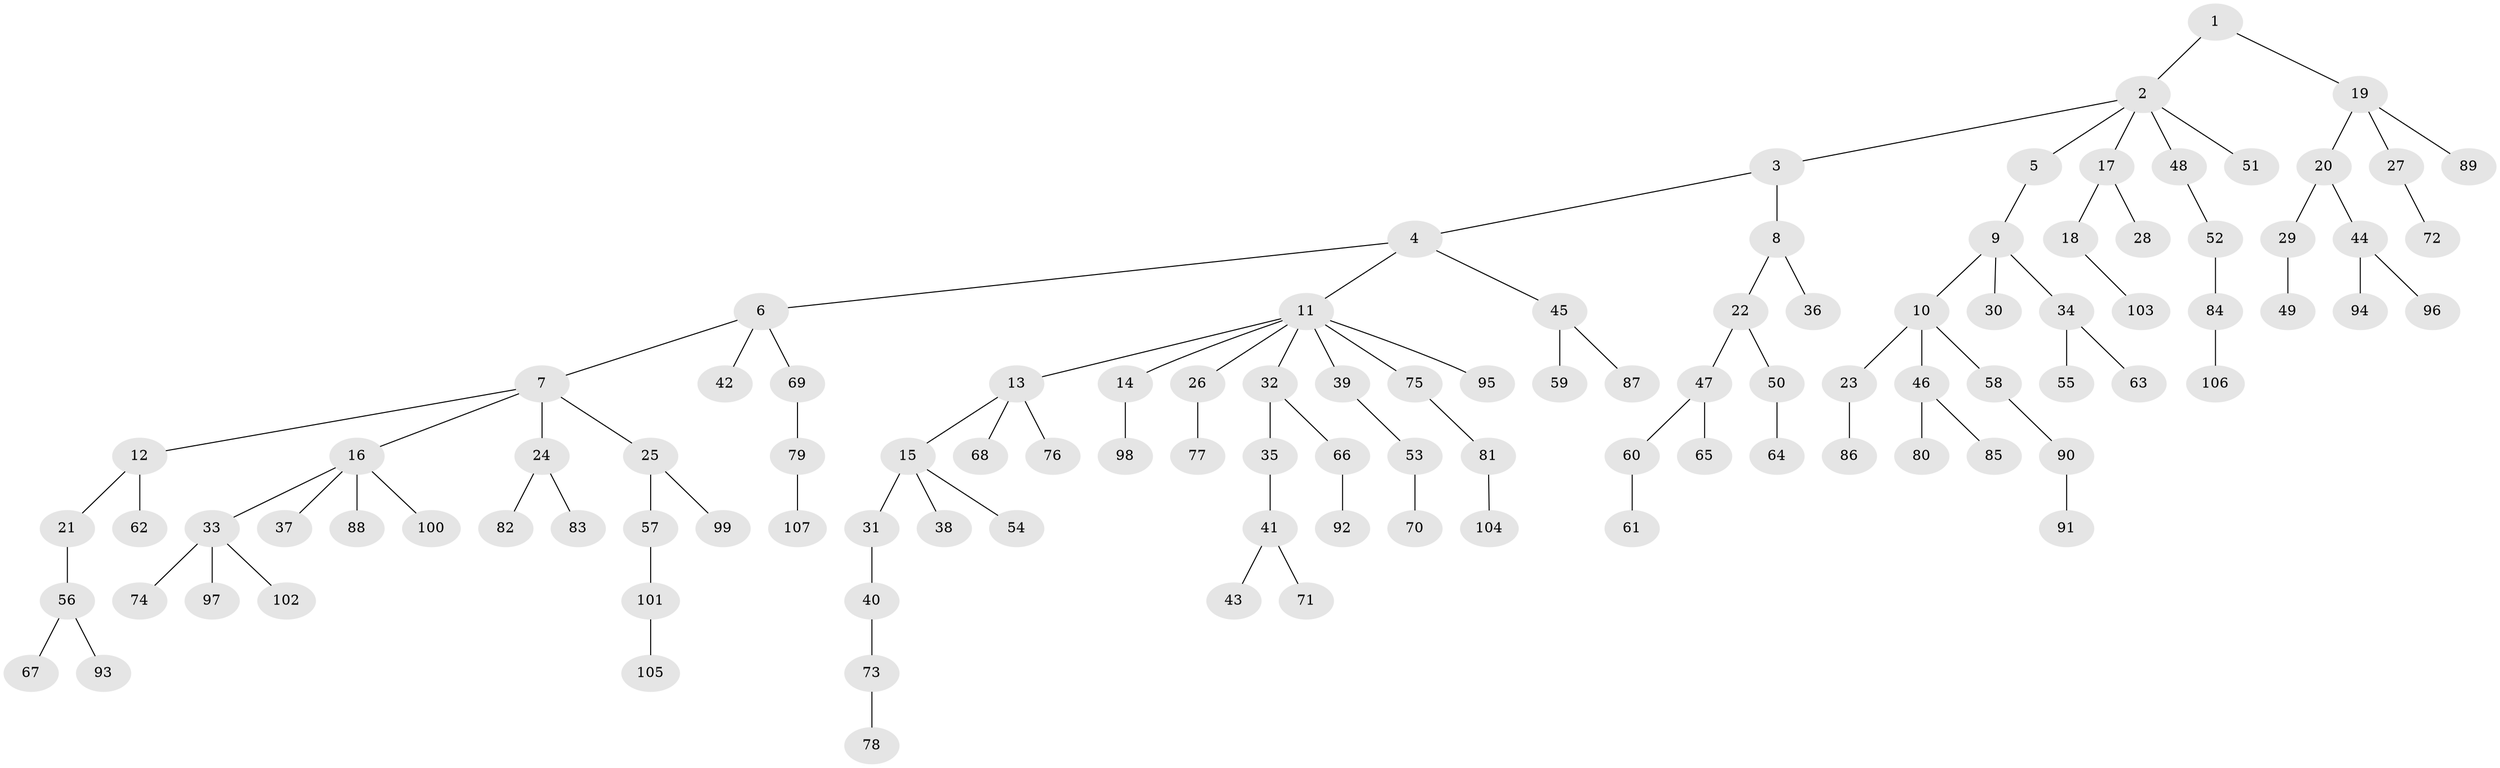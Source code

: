 // coarse degree distribution, {5: 0.030303030303030304, 3: 0.09090909090909091, 2: 0.36363636363636365, 4: 0.09090909090909091, 1: 0.42424242424242425}
// Generated by graph-tools (version 1.1) at 2025/51/03/04/25 22:51:45]
// undirected, 107 vertices, 106 edges
graph export_dot {
  node [color=gray90,style=filled];
  1;
  2;
  3;
  4;
  5;
  6;
  7;
  8;
  9;
  10;
  11;
  12;
  13;
  14;
  15;
  16;
  17;
  18;
  19;
  20;
  21;
  22;
  23;
  24;
  25;
  26;
  27;
  28;
  29;
  30;
  31;
  32;
  33;
  34;
  35;
  36;
  37;
  38;
  39;
  40;
  41;
  42;
  43;
  44;
  45;
  46;
  47;
  48;
  49;
  50;
  51;
  52;
  53;
  54;
  55;
  56;
  57;
  58;
  59;
  60;
  61;
  62;
  63;
  64;
  65;
  66;
  67;
  68;
  69;
  70;
  71;
  72;
  73;
  74;
  75;
  76;
  77;
  78;
  79;
  80;
  81;
  82;
  83;
  84;
  85;
  86;
  87;
  88;
  89;
  90;
  91;
  92;
  93;
  94;
  95;
  96;
  97;
  98;
  99;
  100;
  101;
  102;
  103;
  104;
  105;
  106;
  107;
  1 -- 2;
  1 -- 19;
  2 -- 3;
  2 -- 5;
  2 -- 17;
  2 -- 48;
  2 -- 51;
  3 -- 4;
  3 -- 8;
  4 -- 6;
  4 -- 11;
  4 -- 45;
  5 -- 9;
  6 -- 7;
  6 -- 42;
  6 -- 69;
  7 -- 12;
  7 -- 16;
  7 -- 24;
  7 -- 25;
  8 -- 22;
  8 -- 36;
  9 -- 10;
  9 -- 30;
  9 -- 34;
  10 -- 23;
  10 -- 46;
  10 -- 58;
  11 -- 13;
  11 -- 14;
  11 -- 26;
  11 -- 32;
  11 -- 39;
  11 -- 75;
  11 -- 95;
  12 -- 21;
  12 -- 62;
  13 -- 15;
  13 -- 68;
  13 -- 76;
  14 -- 98;
  15 -- 31;
  15 -- 38;
  15 -- 54;
  16 -- 33;
  16 -- 37;
  16 -- 88;
  16 -- 100;
  17 -- 18;
  17 -- 28;
  18 -- 103;
  19 -- 20;
  19 -- 27;
  19 -- 89;
  20 -- 29;
  20 -- 44;
  21 -- 56;
  22 -- 47;
  22 -- 50;
  23 -- 86;
  24 -- 82;
  24 -- 83;
  25 -- 57;
  25 -- 99;
  26 -- 77;
  27 -- 72;
  29 -- 49;
  31 -- 40;
  32 -- 35;
  32 -- 66;
  33 -- 74;
  33 -- 97;
  33 -- 102;
  34 -- 55;
  34 -- 63;
  35 -- 41;
  39 -- 53;
  40 -- 73;
  41 -- 43;
  41 -- 71;
  44 -- 94;
  44 -- 96;
  45 -- 59;
  45 -- 87;
  46 -- 80;
  46 -- 85;
  47 -- 60;
  47 -- 65;
  48 -- 52;
  50 -- 64;
  52 -- 84;
  53 -- 70;
  56 -- 67;
  56 -- 93;
  57 -- 101;
  58 -- 90;
  60 -- 61;
  66 -- 92;
  69 -- 79;
  73 -- 78;
  75 -- 81;
  79 -- 107;
  81 -- 104;
  84 -- 106;
  90 -- 91;
  101 -- 105;
}
